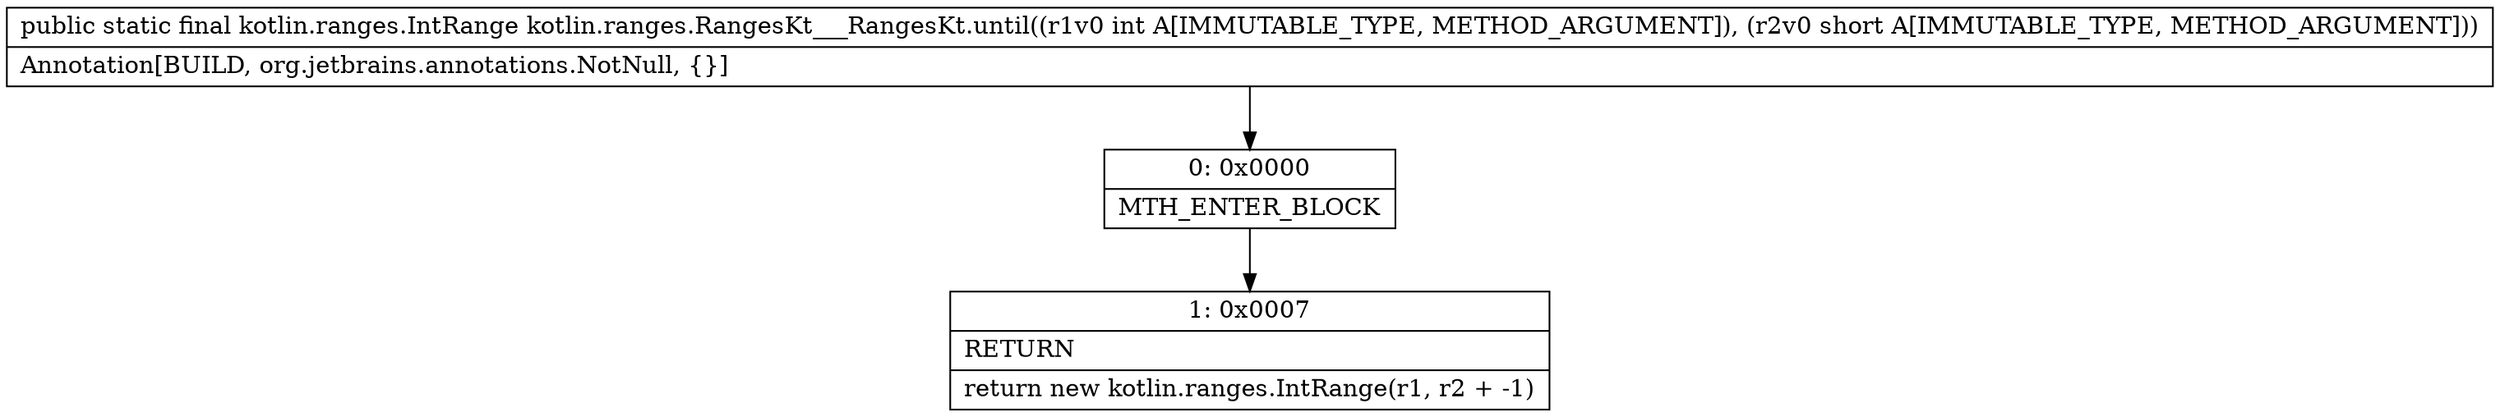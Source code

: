 digraph "CFG forkotlin.ranges.RangesKt___RangesKt.until(IS)Lkotlin\/ranges\/IntRange;" {
Node_0 [shape=record,label="{0\:\ 0x0000|MTH_ENTER_BLOCK\l}"];
Node_1 [shape=record,label="{1\:\ 0x0007|RETURN\l|return new kotlin.ranges.IntRange(r1, r2 + \-1)\l}"];
MethodNode[shape=record,label="{public static final kotlin.ranges.IntRange kotlin.ranges.RangesKt___RangesKt.until((r1v0 int A[IMMUTABLE_TYPE, METHOD_ARGUMENT]), (r2v0 short A[IMMUTABLE_TYPE, METHOD_ARGUMENT]))  | Annotation[BUILD, org.jetbrains.annotations.NotNull, \{\}]\l}"];
MethodNode -> Node_0;
Node_0 -> Node_1;
}

